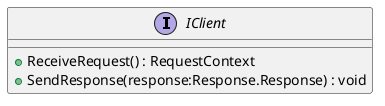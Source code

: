 @startuml
interface IClient {
    + ReceiveRequest() : RequestContext
    + SendResponse(response:Response.Response) : void
}
@enduml

